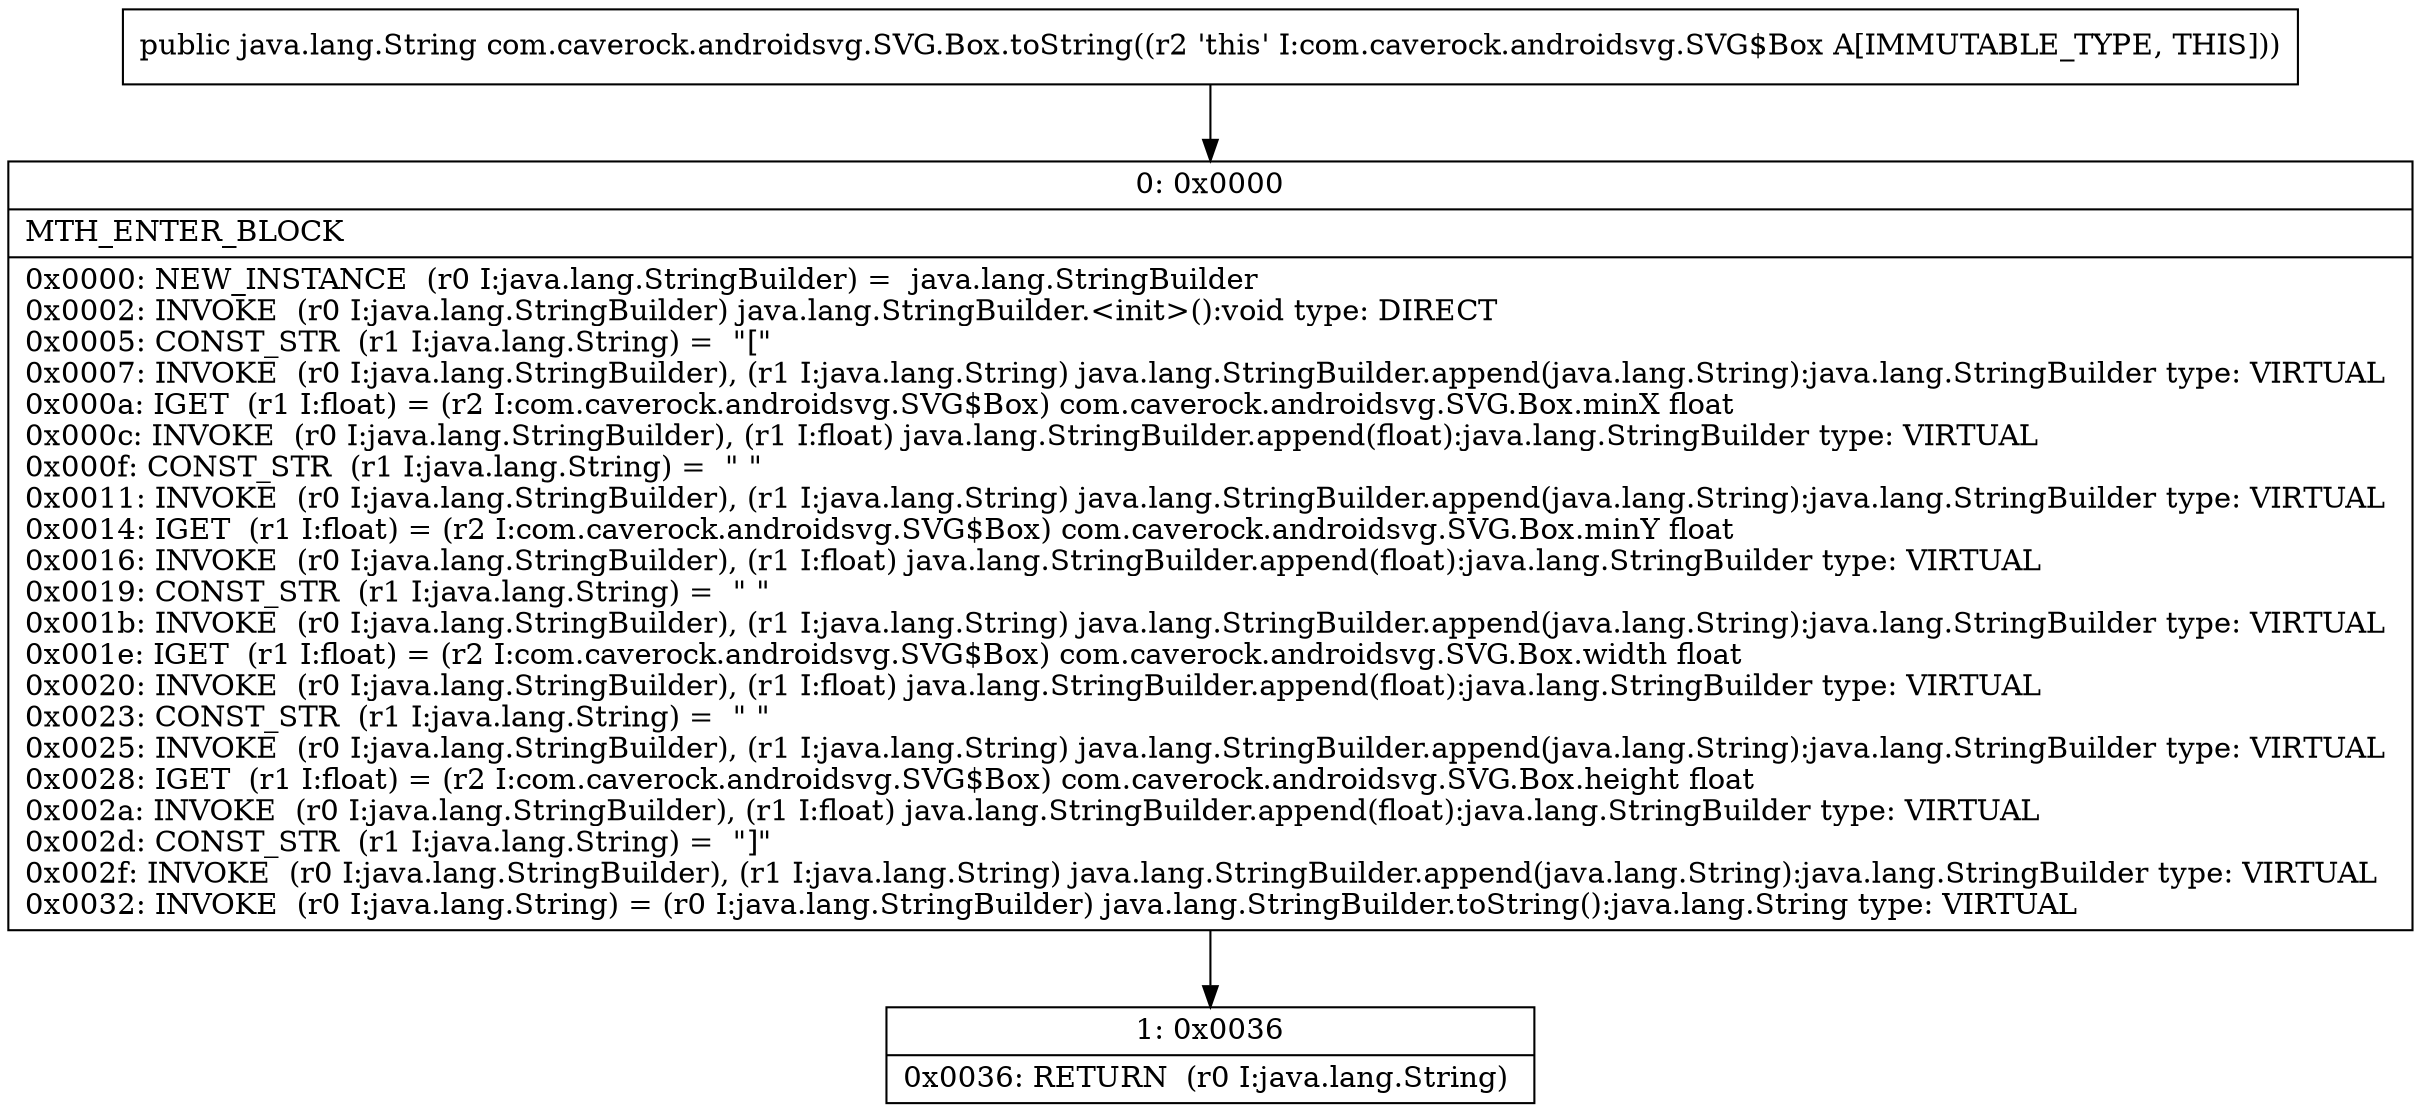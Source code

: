 digraph "CFG forcom.caverock.androidsvg.SVG.Box.toString()Ljava\/lang\/String;" {
Node_0 [shape=record,label="{0\:\ 0x0000|MTH_ENTER_BLOCK\l|0x0000: NEW_INSTANCE  (r0 I:java.lang.StringBuilder) =  java.lang.StringBuilder \l0x0002: INVOKE  (r0 I:java.lang.StringBuilder) java.lang.StringBuilder.\<init\>():void type: DIRECT \l0x0005: CONST_STR  (r1 I:java.lang.String) =  \"[\" \l0x0007: INVOKE  (r0 I:java.lang.StringBuilder), (r1 I:java.lang.String) java.lang.StringBuilder.append(java.lang.String):java.lang.StringBuilder type: VIRTUAL \l0x000a: IGET  (r1 I:float) = (r2 I:com.caverock.androidsvg.SVG$Box) com.caverock.androidsvg.SVG.Box.minX float \l0x000c: INVOKE  (r0 I:java.lang.StringBuilder), (r1 I:float) java.lang.StringBuilder.append(float):java.lang.StringBuilder type: VIRTUAL \l0x000f: CONST_STR  (r1 I:java.lang.String) =  \" \" \l0x0011: INVOKE  (r0 I:java.lang.StringBuilder), (r1 I:java.lang.String) java.lang.StringBuilder.append(java.lang.String):java.lang.StringBuilder type: VIRTUAL \l0x0014: IGET  (r1 I:float) = (r2 I:com.caverock.androidsvg.SVG$Box) com.caverock.androidsvg.SVG.Box.minY float \l0x0016: INVOKE  (r0 I:java.lang.StringBuilder), (r1 I:float) java.lang.StringBuilder.append(float):java.lang.StringBuilder type: VIRTUAL \l0x0019: CONST_STR  (r1 I:java.lang.String) =  \" \" \l0x001b: INVOKE  (r0 I:java.lang.StringBuilder), (r1 I:java.lang.String) java.lang.StringBuilder.append(java.lang.String):java.lang.StringBuilder type: VIRTUAL \l0x001e: IGET  (r1 I:float) = (r2 I:com.caverock.androidsvg.SVG$Box) com.caverock.androidsvg.SVG.Box.width float \l0x0020: INVOKE  (r0 I:java.lang.StringBuilder), (r1 I:float) java.lang.StringBuilder.append(float):java.lang.StringBuilder type: VIRTUAL \l0x0023: CONST_STR  (r1 I:java.lang.String) =  \" \" \l0x0025: INVOKE  (r0 I:java.lang.StringBuilder), (r1 I:java.lang.String) java.lang.StringBuilder.append(java.lang.String):java.lang.StringBuilder type: VIRTUAL \l0x0028: IGET  (r1 I:float) = (r2 I:com.caverock.androidsvg.SVG$Box) com.caverock.androidsvg.SVG.Box.height float \l0x002a: INVOKE  (r0 I:java.lang.StringBuilder), (r1 I:float) java.lang.StringBuilder.append(float):java.lang.StringBuilder type: VIRTUAL \l0x002d: CONST_STR  (r1 I:java.lang.String) =  \"]\" \l0x002f: INVOKE  (r0 I:java.lang.StringBuilder), (r1 I:java.lang.String) java.lang.StringBuilder.append(java.lang.String):java.lang.StringBuilder type: VIRTUAL \l0x0032: INVOKE  (r0 I:java.lang.String) = (r0 I:java.lang.StringBuilder) java.lang.StringBuilder.toString():java.lang.String type: VIRTUAL \l}"];
Node_1 [shape=record,label="{1\:\ 0x0036|0x0036: RETURN  (r0 I:java.lang.String) \l}"];
MethodNode[shape=record,label="{public java.lang.String com.caverock.androidsvg.SVG.Box.toString((r2 'this' I:com.caverock.androidsvg.SVG$Box A[IMMUTABLE_TYPE, THIS])) }"];
MethodNode -> Node_0;
Node_0 -> Node_1;
}


